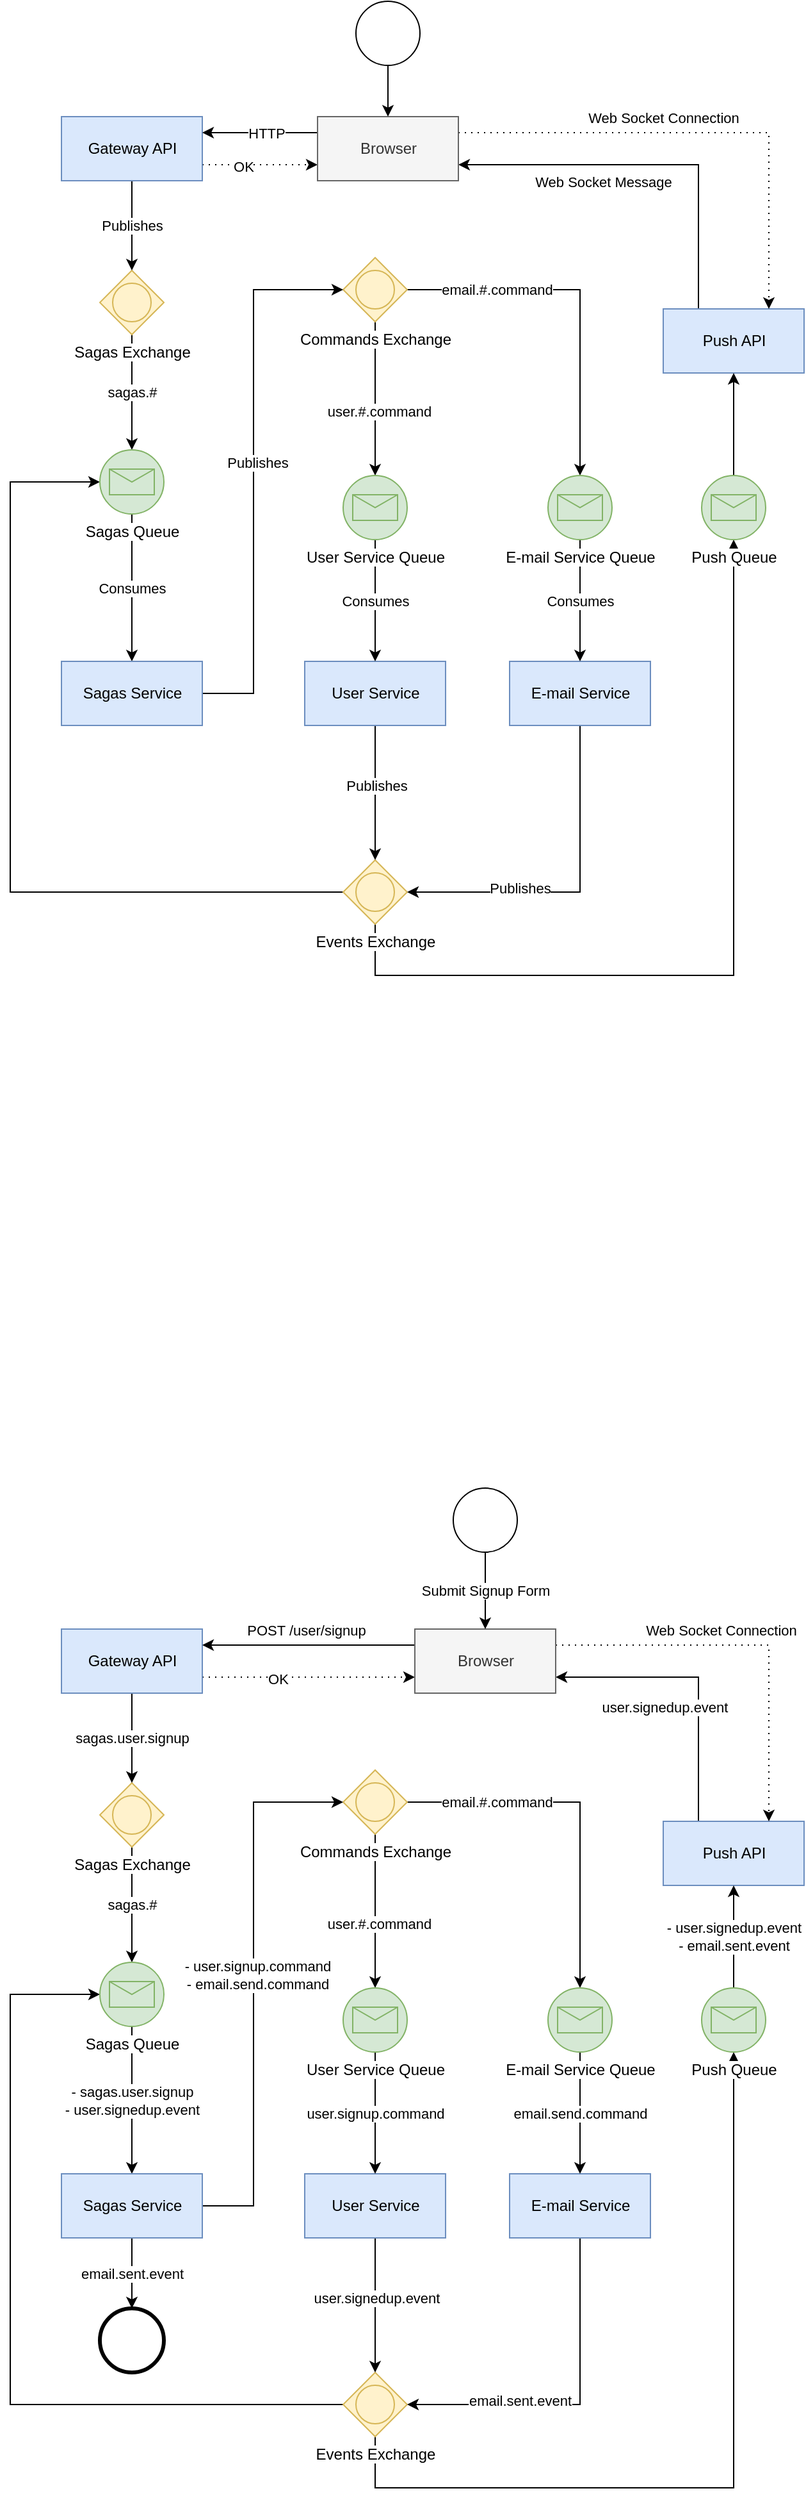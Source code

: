 <mxfile version="15.0.6" type="device"><diagram id="iis16Y2DzYRc9-OQd6Vt" name="Page-1"><mxGraphModel dx="1422" dy="794" grid="1" gridSize="10" guides="1" tooltips="1" connect="1" arrows="1" fold="1" page="1" pageScale="1" pageWidth="827" pageHeight="1169" math="0" shadow="0"><root><mxCell id="0"/><mxCell id="1" parent="0"/><mxCell id="r3z_lDp3cC6oer8Ggp38-29" value="sagas.#" style="edgeStyle=orthogonalEdgeStyle;rounded=0;orthogonalLoop=1;jettySize=auto;html=1;exitX=0.5;exitY=1;exitDx=0;exitDy=0;exitPerimeter=0;entryX=0.5;entryY=0;entryDx=0;entryDy=0;entryPerimeter=0;" edge="1" parent="1" source="r3z_lDp3cC6oer8Ggp38-20" target="r3z_lDp3cC6oer8Ggp38-28"><mxGeometry relative="1" as="geometry"/></mxCell><mxCell id="r3z_lDp3cC6oer8Ggp38-20" value="Sagas Exchange" style="points=[[0.25,0.25,0],[0.5,0,0],[0.75,0.25,0],[1,0.5,0],[0.75,0.75,0],[0.5,1,0],[0.25,0.75,0],[0,0.5,0]];shape=mxgraph.bpmn.gateway2;html=1;verticalLabelPosition=bottom;labelBackgroundColor=#ffffff;verticalAlign=top;align=center;perimeter=rhombusPerimeter;outlineConnect=0;outline=standard;symbol=general;fillColor=#fff2cc;strokeColor=#d6b656;" vertex="1" parent="1"><mxGeometry x="174" y="300" width="50" height="50" as="geometry"/></mxCell><mxCell id="r3z_lDp3cC6oer8Ggp38-43" style="edgeStyle=orthogonalEdgeStyle;rounded=0;orthogonalLoop=1;jettySize=auto;html=1;exitX=0.5;exitY=1;exitDx=0;exitDy=0;exitPerimeter=0;" edge="1" parent="1" source="r3z_lDp3cC6oer8Ggp38-21" target="r3z_lDp3cC6oer8Ggp38-39"><mxGeometry relative="1" as="geometry"/></mxCell><mxCell id="r3z_lDp3cC6oer8Ggp38-44" value="user.#.command" style="edgeLabel;html=1;align=center;verticalAlign=middle;resizable=0;points=[];" vertex="1" connectable="0" parent="r3z_lDp3cC6oer8Ggp38-43"><mxGeometry x="0.167" y="3" relative="1" as="geometry"><mxPoint as="offset"/></mxGeometry></mxCell><mxCell id="r3z_lDp3cC6oer8Ggp38-45" style="edgeStyle=orthogonalEdgeStyle;rounded=0;orthogonalLoop=1;jettySize=auto;html=1;exitX=1;exitY=0.5;exitDx=0;exitDy=0;exitPerimeter=0;entryX=0.5;entryY=0;entryDx=0;entryDy=0;entryPerimeter=0;" edge="1" parent="1" source="r3z_lDp3cC6oer8Ggp38-21" target="r3z_lDp3cC6oer8Ggp38-40"><mxGeometry relative="1" as="geometry"/></mxCell><mxCell id="r3z_lDp3cC6oer8Ggp38-46" value="email.#.command" style="edgeLabel;html=1;align=center;verticalAlign=middle;resizable=0;points=[];" vertex="1" connectable="0" parent="r3z_lDp3cC6oer8Ggp38-45"><mxGeometry x="-0.089" y="1" relative="1" as="geometry"><mxPoint x="-58" y="1" as="offset"/></mxGeometry></mxCell><mxCell id="r3z_lDp3cC6oer8Ggp38-21" value="Commands&amp;nbsp;Exchange" style="points=[[0.25,0.25,0],[0.5,0,0],[0.75,0.25,0],[1,0.5,0],[0.75,0.75,0],[0.5,1,0],[0.25,0.75,0],[0,0.5,0]];shape=mxgraph.bpmn.gateway2;html=1;verticalLabelPosition=bottom;labelBackgroundColor=#ffffff;verticalAlign=top;align=center;perimeter=rhombusPerimeter;outlineConnect=0;outline=standard;symbol=general;fillColor=#fff2cc;strokeColor=#d6b656;" vertex="1" parent="1"><mxGeometry x="364" y="290" width="50" height="50" as="geometry"/></mxCell><mxCell id="r3z_lDp3cC6oer8Ggp38-53" style="edgeStyle=orthogonalEdgeStyle;rounded=0;orthogonalLoop=1;jettySize=auto;html=1;exitX=0;exitY=0.5;exitDx=0;exitDy=0;exitPerimeter=0;entryX=0;entryY=0.5;entryDx=0;entryDy=0;entryPerimeter=0;" edge="1" parent="1" source="r3z_lDp3cC6oer8Ggp38-22" target="r3z_lDp3cC6oer8Ggp38-28"><mxGeometry relative="1" as="geometry"><Array as="points"><mxPoint x="104" y="785"/><mxPoint x="104" y="465"/></Array></mxGeometry></mxCell><mxCell id="r3z_lDp3cC6oer8Ggp38-60" style="edgeStyle=orthogonalEdgeStyle;rounded=0;orthogonalLoop=1;jettySize=auto;html=1;exitX=0.5;exitY=1;exitDx=0;exitDy=0;exitPerimeter=0;entryX=0.5;entryY=1;entryDx=0;entryDy=0;entryPerimeter=0;" edge="1" parent="1" source="r3z_lDp3cC6oer8Ggp38-22" target="r3z_lDp3cC6oer8Ggp38-59"><mxGeometry relative="1" as="geometry"><Array as="points"><mxPoint x="389" y="850"/><mxPoint x="669" y="850"/></Array></mxGeometry></mxCell><mxCell id="r3z_lDp3cC6oer8Ggp38-22" value="Events Exchange" style="points=[[0.25,0.25,0],[0.5,0,0],[0.75,0.25,0],[1,0.5,0],[0.75,0.75,0],[0.5,1,0],[0.25,0.75,0],[0,0.5,0]];shape=mxgraph.bpmn.gateway2;html=1;verticalLabelPosition=bottom;labelBackgroundColor=#ffffff;verticalAlign=top;align=center;perimeter=rhombusPerimeter;outlineConnect=0;outline=standard;symbol=general;fillColor=#fff2cc;strokeColor=#d6b656;" vertex="1" parent="1"><mxGeometry x="364" y="760" width="50" height="50" as="geometry"/></mxCell><mxCell id="r3z_lDp3cC6oer8Ggp38-25" value="Publishes" style="edgeStyle=orthogonalEdgeStyle;rounded=0;orthogonalLoop=1;jettySize=auto;html=1;exitX=0.5;exitY=1;exitDx=0;exitDy=0;entryX=0.5;entryY=0;entryDx=0;entryDy=0;entryPerimeter=0;" edge="1" parent="1" source="r3z_lDp3cC6oer8Ggp38-24" target="r3z_lDp3cC6oer8Ggp38-20"><mxGeometry relative="1" as="geometry"/></mxCell><mxCell id="r3z_lDp3cC6oer8Ggp38-65" style="edgeStyle=orthogonalEdgeStyle;rounded=0;orthogonalLoop=1;jettySize=auto;html=1;exitX=1;exitY=0.75;exitDx=0;exitDy=0;entryX=0;entryY=0.75;entryDx=0;entryDy=0;startArrow=none;startFill=0;dashed=1;dashPattern=1 4;" edge="1" parent="1" source="r3z_lDp3cC6oer8Ggp38-24" target="r3z_lDp3cC6oer8Ggp38-62"><mxGeometry relative="1" as="geometry"/></mxCell><mxCell id="r3z_lDp3cC6oer8Ggp38-67" value="OK" style="edgeLabel;html=1;align=center;verticalAlign=middle;resizable=0;points=[];" vertex="1" connectable="0" parent="r3z_lDp3cC6oer8Ggp38-65"><mxGeometry x="-0.289" relative="1" as="geometry"><mxPoint y="1" as="offset"/></mxGeometry></mxCell><mxCell id="r3z_lDp3cC6oer8Ggp38-24" value="Gateway API" style="html=1;fillColor=#dae8fc;strokeColor=#6c8ebf;" vertex="1" parent="1"><mxGeometry x="144" y="180" width="110" height="50" as="geometry"/></mxCell><mxCell id="r3z_lDp3cC6oer8Ggp38-32" value="Consumes" style="edgeStyle=orthogonalEdgeStyle;rounded=0;orthogonalLoop=1;jettySize=auto;html=1;exitX=0.5;exitY=1;exitDx=0;exitDy=0;exitPerimeter=0;entryX=0.5;entryY=0;entryDx=0;entryDy=0;" edge="1" parent="1" source="r3z_lDp3cC6oer8Ggp38-28" target="r3z_lDp3cC6oer8Ggp38-30"><mxGeometry relative="1" as="geometry"/></mxCell><mxCell id="r3z_lDp3cC6oer8Ggp38-28" value="Sagas Queue" style="points=[[0.145,0.145,0],[0.5,0,0],[0.855,0.145,0],[1,0.5,0],[0.855,0.855,0],[0.5,1,0],[0.145,0.855,0],[0,0.5,0]];shape=mxgraph.bpmn.event;html=1;verticalLabelPosition=bottom;labelBackgroundColor=#ffffff;verticalAlign=top;align=center;perimeter=ellipsePerimeter;outlineConnect=0;aspect=fixed;outline=standard;symbol=message;fillColor=#d5e8d4;strokeColor=#82b366;" vertex="1" parent="1"><mxGeometry x="174" y="440" width="50" height="50" as="geometry"/></mxCell><mxCell id="r3z_lDp3cC6oer8Ggp38-33" style="edgeStyle=orthogonalEdgeStyle;rounded=0;orthogonalLoop=1;jettySize=auto;html=1;exitX=1;exitY=0.5;exitDx=0;exitDy=0;entryX=0;entryY=0.5;entryDx=0;entryDy=0;entryPerimeter=0;" edge="1" parent="1" source="r3z_lDp3cC6oer8Ggp38-30" target="r3z_lDp3cC6oer8Ggp38-21"><mxGeometry relative="1" as="geometry"><Array as="points"><mxPoint x="294" y="630"/><mxPoint x="294" y="315"/></Array></mxGeometry></mxCell><mxCell id="r3z_lDp3cC6oer8Ggp38-34" value="Publishes" style="edgeLabel;html=1;align=center;verticalAlign=middle;resizable=0;points=[];" vertex="1" connectable="0" parent="r3z_lDp3cC6oer8Ggp38-33"><mxGeometry x="0.035" y="-3" relative="1" as="geometry"><mxPoint as="offset"/></mxGeometry></mxCell><mxCell id="r3z_lDp3cC6oer8Ggp38-30" value="Sagas Service" style="html=1;fillColor=#dae8fc;strokeColor=#6c8ebf;" vertex="1" parent="1"><mxGeometry x="144" y="605" width="110" height="50" as="geometry"/></mxCell><mxCell id="r3z_lDp3cC6oer8Ggp38-49" style="edgeStyle=orthogonalEdgeStyle;rounded=0;orthogonalLoop=1;jettySize=auto;html=1;exitX=0.5;exitY=1;exitDx=0;exitDy=0;entryX=0.5;entryY=0;entryDx=0;entryDy=0;entryPerimeter=0;" edge="1" parent="1" source="r3z_lDp3cC6oer8Ggp38-35" target="r3z_lDp3cC6oer8Ggp38-22"><mxGeometry relative="1" as="geometry"/></mxCell><mxCell id="r3z_lDp3cC6oer8Ggp38-51" value="Publishes" style="edgeLabel;html=1;align=center;verticalAlign=middle;resizable=0;points=[];" vertex="1" connectable="0" parent="r3z_lDp3cC6oer8Ggp38-49"><mxGeometry x="-0.11" relative="1" as="geometry"><mxPoint x="1" as="offset"/></mxGeometry></mxCell><mxCell id="r3z_lDp3cC6oer8Ggp38-35" value="User Service" style="html=1;fillColor=#dae8fc;strokeColor=#6c8ebf;" vertex="1" parent="1"><mxGeometry x="334" y="605" width="110" height="50" as="geometry"/></mxCell><mxCell id="r3z_lDp3cC6oer8Ggp38-50" style="edgeStyle=orthogonalEdgeStyle;rounded=0;orthogonalLoop=1;jettySize=auto;html=1;exitX=0.5;exitY=1;exitDx=0;exitDy=0;entryX=1;entryY=0.5;entryDx=0;entryDy=0;entryPerimeter=0;" edge="1" parent="1" source="r3z_lDp3cC6oer8Ggp38-36" target="r3z_lDp3cC6oer8Ggp38-22"><mxGeometry relative="1" as="geometry"/></mxCell><mxCell id="r3z_lDp3cC6oer8Ggp38-52" value="Publishes" style="edgeLabel;html=1;align=center;verticalAlign=middle;resizable=0;points=[];" vertex="1" connectable="0" parent="r3z_lDp3cC6oer8Ggp38-50"><mxGeometry x="0.336" y="-3" relative="1" as="geometry"><mxPoint as="offset"/></mxGeometry></mxCell><mxCell id="r3z_lDp3cC6oer8Ggp38-36" value="E-mail Service" style="html=1;fillColor=#dae8fc;strokeColor=#6c8ebf;" vertex="1" parent="1"><mxGeometry x="494" y="605" width="110" height="50" as="geometry"/></mxCell><mxCell id="r3z_lDp3cC6oer8Ggp38-41" value="Consumes" style="edgeStyle=orthogonalEdgeStyle;rounded=0;orthogonalLoop=1;jettySize=auto;html=1;exitX=0.5;exitY=1;exitDx=0;exitDy=0;exitPerimeter=0;entryX=0.5;entryY=0;entryDx=0;entryDy=0;" edge="1" parent="1" source="r3z_lDp3cC6oer8Ggp38-39" target="r3z_lDp3cC6oer8Ggp38-35"><mxGeometry relative="1" as="geometry"/></mxCell><mxCell id="r3z_lDp3cC6oer8Ggp38-39" value="User Service Queue" style="points=[[0.145,0.145,0],[0.5,0,0],[0.855,0.145,0],[1,0.5,0],[0.855,0.855,0],[0.5,1,0],[0.145,0.855,0],[0,0.5,0]];shape=mxgraph.bpmn.event;html=1;verticalLabelPosition=bottom;labelBackgroundColor=#ffffff;verticalAlign=top;align=center;perimeter=ellipsePerimeter;outlineConnect=0;aspect=fixed;outline=standard;symbol=message;fillColor=#d5e8d4;strokeColor=#82b366;" vertex="1" parent="1"><mxGeometry x="364" y="460" width="50" height="50" as="geometry"/></mxCell><mxCell id="r3z_lDp3cC6oer8Ggp38-42" value="Consumes" style="edgeStyle=orthogonalEdgeStyle;rounded=0;orthogonalLoop=1;jettySize=auto;html=1;exitX=0.5;exitY=1;exitDx=0;exitDy=0;exitPerimeter=0;entryX=0.5;entryY=0;entryDx=0;entryDy=0;" edge="1" parent="1" source="r3z_lDp3cC6oer8Ggp38-40" target="r3z_lDp3cC6oer8Ggp38-36"><mxGeometry relative="1" as="geometry"/></mxCell><mxCell id="r3z_lDp3cC6oer8Ggp38-40" value="E-mail Service Queue" style="points=[[0.145,0.145,0],[0.5,0,0],[0.855,0.145,0],[1,0.5,0],[0.855,0.855,0],[0.5,1,0],[0.145,0.855,0],[0,0.5,0]];shape=mxgraph.bpmn.event;html=1;verticalLabelPosition=bottom;labelBackgroundColor=#ffffff;verticalAlign=top;align=center;perimeter=ellipsePerimeter;outlineConnect=0;aspect=fixed;outline=standard;symbol=message;fillColor=#d5e8d4;strokeColor=#82b366;" vertex="1" parent="1"><mxGeometry x="524" y="460" width="50" height="50" as="geometry"/></mxCell><mxCell id="r3z_lDp3cC6oer8Ggp38-78" style="edgeStyle=orthogonalEdgeStyle;rounded=0;orthogonalLoop=1;jettySize=auto;html=1;exitX=0.25;exitY=0;exitDx=0;exitDy=0;entryX=1;entryY=0.75;entryDx=0;entryDy=0;startArrow=none;startFill=0;" edge="1" parent="1" source="r3z_lDp3cC6oer8Ggp38-58" target="r3z_lDp3cC6oer8Ggp38-62"><mxGeometry relative="1" as="geometry"/></mxCell><mxCell id="r3z_lDp3cC6oer8Ggp38-79" value="Web Socket Message" style="edgeLabel;html=1;align=center;verticalAlign=middle;resizable=0;points=[];" vertex="1" connectable="0" parent="r3z_lDp3cC6oer8Ggp38-78"><mxGeometry x="0.247" y="1" relative="1" as="geometry"><mxPoint y="12" as="offset"/></mxGeometry></mxCell><mxCell id="r3z_lDp3cC6oer8Ggp38-58" value="Push API" style="html=1;fillColor=#dae8fc;strokeColor=#6c8ebf;" vertex="1" parent="1"><mxGeometry x="614" y="330" width="110" height="50" as="geometry"/></mxCell><mxCell id="r3z_lDp3cC6oer8Ggp38-61" style="edgeStyle=orthogonalEdgeStyle;rounded=0;orthogonalLoop=1;jettySize=auto;html=1;exitX=0.5;exitY=0;exitDx=0;exitDy=0;exitPerimeter=0;entryX=0.5;entryY=1;entryDx=0;entryDy=0;" edge="1" parent="1" source="r3z_lDp3cC6oer8Ggp38-59" target="r3z_lDp3cC6oer8Ggp38-58"><mxGeometry relative="1" as="geometry"/></mxCell><mxCell id="r3z_lDp3cC6oer8Ggp38-59" value="Push Queue" style="points=[[0.145,0.145,0],[0.5,0,0],[0.855,0.145,0],[1,0.5,0],[0.855,0.855,0],[0.5,1,0],[0.145,0.855,0],[0,0.5,0]];shape=mxgraph.bpmn.event;html=1;verticalLabelPosition=bottom;labelBackgroundColor=#ffffff;verticalAlign=top;align=center;perimeter=ellipsePerimeter;outlineConnect=0;aspect=fixed;outline=standard;symbol=message;fillColor=#d5e8d4;strokeColor=#82b366;" vertex="1" parent="1"><mxGeometry x="644" y="460" width="50" height="50" as="geometry"/></mxCell><mxCell id="r3z_lDp3cC6oer8Ggp38-68" style="edgeStyle=orthogonalEdgeStyle;rounded=0;orthogonalLoop=1;jettySize=auto;html=1;exitX=0;exitY=0.25;exitDx=0;exitDy=0;entryX=1;entryY=0.25;entryDx=0;entryDy=0;startArrow=none;startFill=0;" edge="1" parent="1" source="r3z_lDp3cC6oer8Ggp38-62" target="r3z_lDp3cC6oer8Ggp38-24"><mxGeometry relative="1" as="geometry"/></mxCell><mxCell id="r3z_lDp3cC6oer8Ggp38-69" value="HTTP" style="edgeLabel;html=1;align=center;verticalAlign=middle;resizable=0;points=[];" vertex="1" connectable="0" parent="r3z_lDp3cC6oer8Ggp38-68"><mxGeometry x="-0.244" relative="1" as="geometry"><mxPoint x="-6" as="offset"/></mxGeometry></mxCell><mxCell id="r3z_lDp3cC6oer8Ggp38-70" style="edgeStyle=orthogonalEdgeStyle;rounded=0;orthogonalLoop=1;jettySize=auto;html=1;exitX=1;exitY=0.25;exitDx=0;exitDy=0;entryX=0.75;entryY=0;entryDx=0;entryDy=0;startArrow=none;startFill=0;dashed=1;dashPattern=1 4;" edge="1" parent="1" source="r3z_lDp3cC6oer8Ggp38-62" target="r3z_lDp3cC6oer8Ggp38-58"><mxGeometry relative="1" as="geometry"/></mxCell><mxCell id="r3z_lDp3cC6oer8Ggp38-77" value="Web Socket Connection" style="edgeLabel;html=1;align=center;verticalAlign=middle;resizable=0;points=[];" vertex="1" connectable="0" parent="r3z_lDp3cC6oer8Ggp38-70"><mxGeometry x="-0.184" relative="1" as="geometry"><mxPoint x="5" y="-12" as="offset"/></mxGeometry></mxCell><mxCell id="r3z_lDp3cC6oer8Ggp38-62" value="Browser" style="html=1;fillColor=#f5f5f5;strokeColor=#666666;fontColor=#333333;" vertex="1" parent="1"><mxGeometry x="344" y="180" width="110" height="50" as="geometry"/></mxCell><mxCell id="r3z_lDp3cC6oer8Ggp38-82" style="edgeStyle=orthogonalEdgeStyle;rounded=0;orthogonalLoop=1;jettySize=auto;html=1;exitX=0.5;exitY=1;exitDx=0;exitDy=0;exitPerimeter=0;entryX=0.5;entryY=0;entryDx=0;entryDy=0;startArrow=none;startFill=0;" edge="1" parent="1" source="r3z_lDp3cC6oer8Ggp38-81" target="r3z_lDp3cC6oer8Ggp38-62"><mxGeometry relative="1" as="geometry"/></mxCell><mxCell id="r3z_lDp3cC6oer8Ggp38-81" value="" style="points=[[0.145,0.145,0],[0.5,0,0],[0.855,0.145,0],[1,0.5,0],[0.855,0.855,0],[0.5,1,0],[0.145,0.855,0],[0,0.5,0]];shape=mxgraph.bpmn.event;html=1;verticalLabelPosition=bottom;labelBackgroundColor=#ffffff;verticalAlign=top;align=center;perimeter=ellipsePerimeter;outlineConnect=0;aspect=fixed;outline=standard;symbol=general;" vertex="1" parent="1"><mxGeometry x="374" y="90" width="50" height="50" as="geometry"/></mxCell><mxCell id="r3z_lDp3cC6oer8Ggp38-83" value="sagas.#" style="edgeStyle=orthogonalEdgeStyle;rounded=0;orthogonalLoop=1;jettySize=auto;html=1;exitX=0.5;exitY=1;exitDx=0;exitDy=0;exitPerimeter=0;entryX=0.5;entryY=0;entryDx=0;entryDy=0;entryPerimeter=0;" edge="1" parent="1" source="r3z_lDp3cC6oer8Ggp38-84" target="r3z_lDp3cC6oer8Ggp38-98"><mxGeometry relative="1" as="geometry"/></mxCell><mxCell id="r3z_lDp3cC6oer8Ggp38-84" value="Sagas Exchange" style="points=[[0.25,0.25,0],[0.5,0,0],[0.75,0.25,0],[1,0.5,0],[0.75,0.75,0],[0.5,1,0],[0.25,0.75,0],[0,0.5,0]];shape=mxgraph.bpmn.gateway2;html=1;verticalLabelPosition=bottom;labelBackgroundColor=#ffffff;verticalAlign=top;align=center;perimeter=rhombusPerimeter;outlineConnect=0;outline=standard;symbol=general;fillColor=#fff2cc;strokeColor=#d6b656;" vertex="1" parent="1"><mxGeometry x="174" y="1480" width="50" height="50" as="geometry"/></mxCell><mxCell id="r3z_lDp3cC6oer8Ggp38-85" style="edgeStyle=orthogonalEdgeStyle;rounded=0;orthogonalLoop=1;jettySize=auto;html=1;exitX=0.5;exitY=1;exitDx=0;exitDy=0;exitPerimeter=0;" edge="1" parent="1" source="r3z_lDp3cC6oer8Ggp38-89" target="r3z_lDp3cC6oer8Ggp38-109"><mxGeometry relative="1" as="geometry"/></mxCell><mxCell id="r3z_lDp3cC6oer8Ggp38-86" value="user.#.command" style="edgeLabel;html=1;align=center;verticalAlign=middle;resizable=0;points=[];" vertex="1" connectable="0" parent="r3z_lDp3cC6oer8Ggp38-85"><mxGeometry x="0.167" y="3" relative="1" as="geometry"><mxPoint as="offset"/></mxGeometry></mxCell><mxCell id="r3z_lDp3cC6oer8Ggp38-87" style="edgeStyle=orthogonalEdgeStyle;rounded=0;orthogonalLoop=1;jettySize=auto;html=1;exitX=1;exitY=0.5;exitDx=0;exitDy=0;exitPerimeter=0;entryX=0.5;entryY=0;entryDx=0;entryDy=0;entryPerimeter=0;" edge="1" parent="1" source="r3z_lDp3cC6oer8Ggp38-89" target="r3z_lDp3cC6oer8Ggp38-111"><mxGeometry relative="1" as="geometry"/></mxCell><mxCell id="r3z_lDp3cC6oer8Ggp38-88" value="email.#.command" style="edgeLabel;html=1;align=center;verticalAlign=middle;resizable=0;points=[];" vertex="1" connectable="0" parent="r3z_lDp3cC6oer8Ggp38-87"><mxGeometry x="-0.089" y="1" relative="1" as="geometry"><mxPoint x="-58" y="1" as="offset"/></mxGeometry></mxCell><mxCell id="r3z_lDp3cC6oer8Ggp38-89" value="Commands&amp;nbsp;Exchange" style="points=[[0.25,0.25,0],[0.5,0,0],[0.75,0.25,0],[1,0.5,0],[0.75,0.75,0],[0.5,1,0],[0.25,0.75,0],[0,0.5,0]];shape=mxgraph.bpmn.gateway2;html=1;verticalLabelPosition=bottom;labelBackgroundColor=#ffffff;verticalAlign=top;align=center;perimeter=rhombusPerimeter;outlineConnect=0;outline=standard;symbol=general;fillColor=#fff2cc;strokeColor=#d6b656;" vertex="1" parent="1"><mxGeometry x="364" y="1470" width="50" height="50" as="geometry"/></mxCell><mxCell id="r3z_lDp3cC6oer8Ggp38-90" style="edgeStyle=orthogonalEdgeStyle;rounded=0;orthogonalLoop=1;jettySize=auto;html=1;exitX=0;exitY=0.5;exitDx=0;exitDy=0;exitPerimeter=0;entryX=0;entryY=0.5;entryDx=0;entryDy=0;entryPerimeter=0;" edge="1" parent="1" source="r3z_lDp3cC6oer8Ggp38-92" target="r3z_lDp3cC6oer8Ggp38-98"><mxGeometry relative="1" as="geometry"><Array as="points"><mxPoint x="104" y="1965"/><mxPoint x="104" y="1645"/></Array></mxGeometry></mxCell><mxCell id="r3z_lDp3cC6oer8Ggp38-91" style="edgeStyle=orthogonalEdgeStyle;rounded=0;orthogonalLoop=1;jettySize=auto;html=1;exitX=0.5;exitY=1;exitDx=0;exitDy=0;exitPerimeter=0;entryX=0.5;entryY=1;entryDx=0;entryDy=0;entryPerimeter=0;" edge="1" parent="1" source="r3z_lDp3cC6oer8Ggp38-92" target="r3z_lDp3cC6oer8Ggp38-116"><mxGeometry relative="1" as="geometry"><Array as="points"><mxPoint x="389" y="2030"/><mxPoint x="669" y="2030"/></Array></mxGeometry></mxCell><mxCell id="r3z_lDp3cC6oer8Ggp38-92" value="Events Exchange" style="points=[[0.25,0.25,0],[0.5,0,0],[0.75,0.25,0],[1,0.5,0],[0.75,0.75,0],[0.5,1,0],[0.25,0.75,0],[0,0.5,0]];shape=mxgraph.bpmn.gateway2;html=1;verticalLabelPosition=bottom;labelBackgroundColor=#ffffff;verticalAlign=top;align=center;perimeter=rhombusPerimeter;outlineConnect=0;outline=standard;symbol=general;fillColor=#fff2cc;strokeColor=#d6b656;" vertex="1" parent="1"><mxGeometry x="364" y="1940" width="50" height="50" as="geometry"/></mxCell><mxCell id="r3z_lDp3cC6oer8Ggp38-93" value="sagas.user.signup" style="edgeStyle=orthogonalEdgeStyle;rounded=0;orthogonalLoop=1;jettySize=auto;html=1;exitX=0.5;exitY=1;exitDx=0;exitDy=0;entryX=0.5;entryY=0;entryDx=0;entryDy=0;entryPerimeter=0;" edge="1" parent="1" source="r3z_lDp3cC6oer8Ggp38-96" target="r3z_lDp3cC6oer8Ggp38-84"><mxGeometry relative="1" as="geometry"/></mxCell><mxCell id="r3z_lDp3cC6oer8Ggp38-94" style="edgeStyle=orthogonalEdgeStyle;rounded=0;orthogonalLoop=1;jettySize=auto;html=1;exitX=1;exitY=0.75;exitDx=0;exitDy=0;entryX=0;entryY=0.75;entryDx=0;entryDy=0;startArrow=none;startFill=0;dashed=1;dashPattern=1 4;" edge="1" parent="1" source="r3z_lDp3cC6oer8Ggp38-96" target="r3z_lDp3cC6oer8Ggp38-121"><mxGeometry relative="1" as="geometry"/></mxCell><mxCell id="r3z_lDp3cC6oer8Ggp38-95" value="OK" style="edgeLabel;html=1;align=center;verticalAlign=middle;resizable=0;points=[];" vertex="1" connectable="0" parent="r3z_lDp3cC6oer8Ggp38-94"><mxGeometry x="-0.289" relative="1" as="geometry"><mxPoint y="1" as="offset"/></mxGeometry></mxCell><mxCell id="r3z_lDp3cC6oer8Ggp38-96" value="Gateway API" style="html=1;fillColor=#dae8fc;strokeColor=#6c8ebf;" vertex="1" parent="1"><mxGeometry x="144" y="1360" width="110" height="50" as="geometry"/></mxCell><mxCell id="r3z_lDp3cC6oer8Ggp38-97" value="- sagas.user.signup&lt;br&gt;- user.signedup.event" style="edgeStyle=orthogonalEdgeStyle;rounded=0;orthogonalLoop=1;jettySize=auto;html=1;exitX=0.5;exitY=1;exitDx=0;exitDy=0;exitPerimeter=0;entryX=0.5;entryY=0;entryDx=0;entryDy=0;" edge="1" parent="1" source="r3z_lDp3cC6oer8Ggp38-98" target="r3z_lDp3cC6oer8Ggp38-101"><mxGeometry relative="1" as="geometry"/></mxCell><mxCell id="r3z_lDp3cC6oer8Ggp38-98" value="Sagas Queue" style="points=[[0.145,0.145,0],[0.5,0,0],[0.855,0.145,0],[1,0.5,0],[0.855,0.855,0],[0.5,1,0],[0.145,0.855,0],[0,0.5,0]];shape=mxgraph.bpmn.event;html=1;verticalLabelPosition=bottom;labelBackgroundColor=#ffffff;verticalAlign=top;align=center;perimeter=ellipsePerimeter;outlineConnect=0;aspect=fixed;outline=standard;symbol=message;fillColor=#d5e8d4;strokeColor=#82b366;" vertex="1" parent="1"><mxGeometry x="174" y="1620" width="50" height="50" as="geometry"/></mxCell><mxCell id="r3z_lDp3cC6oer8Ggp38-99" style="edgeStyle=orthogonalEdgeStyle;rounded=0;orthogonalLoop=1;jettySize=auto;html=1;exitX=1;exitY=0.5;exitDx=0;exitDy=0;entryX=0;entryY=0.5;entryDx=0;entryDy=0;entryPerimeter=0;" edge="1" parent="1" source="r3z_lDp3cC6oer8Ggp38-101" target="r3z_lDp3cC6oer8Ggp38-89"><mxGeometry relative="1" as="geometry"><Array as="points"><mxPoint x="294" y="1810"/><mxPoint x="294" y="1495"/></Array></mxGeometry></mxCell><mxCell id="r3z_lDp3cC6oer8Ggp38-100" value="- user.signup.command&lt;br&gt;- email.send.command" style="edgeLabel;html=1;align=center;verticalAlign=middle;resizable=0;points=[];" vertex="1" connectable="0" parent="r3z_lDp3cC6oer8Ggp38-99"><mxGeometry x="0.035" y="-3" relative="1" as="geometry"><mxPoint as="offset"/></mxGeometry></mxCell><mxCell id="r3z_lDp3cC6oer8Ggp38-125" value="email.sent.event" style="edgeStyle=orthogonalEdgeStyle;rounded=0;orthogonalLoop=1;jettySize=auto;html=1;exitX=0.5;exitY=1;exitDx=0;exitDy=0;entryX=0.5;entryY=0;entryDx=0;entryDy=0;entryPerimeter=0;startArrow=none;startFill=0;" edge="1" parent="1" source="r3z_lDp3cC6oer8Ggp38-101" target="r3z_lDp3cC6oer8Ggp38-124"><mxGeometry relative="1" as="geometry"/></mxCell><mxCell id="r3z_lDp3cC6oer8Ggp38-101" value="Sagas Service" style="html=1;fillColor=#dae8fc;strokeColor=#6c8ebf;" vertex="1" parent="1"><mxGeometry x="144" y="1785" width="110" height="50" as="geometry"/></mxCell><mxCell id="r3z_lDp3cC6oer8Ggp38-102" style="edgeStyle=orthogonalEdgeStyle;rounded=0;orthogonalLoop=1;jettySize=auto;html=1;exitX=0.5;exitY=1;exitDx=0;exitDy=0;entryX=0.5;entryY=0;entryDx=0;entryDy=0;entryPerimeter=0;" edge="1" parent="1" source="r3z_lDp3cC6oer8Ggp38-104" target="r3z_lDp3cC6oer8Ggp38-92"><mxGeometry relative="1" as="geometry"/></mxCell><mxCell id="r3z_lDp3cC6oer8Ggp38-103" value="user.signedup.event" style="edgeLabel;html=1;align=center;verticalAlign=middle;resizable=0;points=[];" vertex="1" connectable="0" parent="r3z_lDp3cC6oer8Ggp38-102"><mxGeometry x="-0.11" relative="1" as="geometry"><mxPoint x="1" as="offset"/></mxGeometry></mxCell><mxCell id="r3z_lDp3cC6oer8Ggp38-104" value="User Service" style="html=1;fillColor=#dae8fc;strokeColor=#6c8ebf;" vertex="1" parent="1"><mxGeometry x="334" y="1785" width="110" height="50" as="geometry"/></mxCell><mxCell id="r3z_lDp3cC6oer8Ggp38-105" style="edgeStyle=orthogonalEdgeStyle;rounded=0;orthogonalLoop=1;jettySize=auto;html=1;exitX=0.5;exitY=1;exitDx=0;exitDy=0;entryX=1;entryY=0.5;entryDx=0;entryDy=0;entryPerimeter=0;" edge="1" parent="1" source="r3z_lDp3cC6oer8Ggp38-107" target="r3z_lDp3cC6oer8Ggp38-92"><mxGeometry relative="1" as="geometry"/></mxCell><mxCell id="r3z_lDp3cC6oer8Ggp38-106" value="email.sent.event" style="edgeLabel;html=1;align=center;verticalAlign=middle;resizable=0;points=[];" vertex="1" connectable="0" parent="r3z_lDp3cC6oer8Ggp38-105"><mxGeometry x="0.336" y="-3" relative="1" as="geometry"><mxPoint as="offset"/></mxGeometry></mxCell><mxCell id="r3z_lDp3cC6oer8Ggp38-107" value="E-mail Service" style="html=1;fillColor=#dae8fc;strokeColor=#6c8ebf;" vertex="1" parent="1"><mxGeometry x="494" y="1785" width="110" height="50" as="geometry"/></mxCell><mxCell id="r3z_lDp3cC6oer8Ggp38-108" value="user.signup.command" style="edgeStyle=orthogonalEdgeStyle;rounded=0;orthogonalLoop=1;jettySize=auto;html=1;exitX=0.5;exitY=1;exitDx=0;exitDy=0;exitPerimeter=0;entryX=0.5;entryY=0;entryDx=0;entryDy=0;" edge="1" parent="1" source="r3z_lDp3cC6oer8Ggp38-109" target="r3z_lDp3cC6oer8Ggp38-104"><mxGeometry relative="1" as="geometry"/></mxCell><mxCell id="r3z_lDp3cC6oer8Ggp38-109" value="User Service Queue" style="points=[[0.145,0.145,0],[0.5,0,0],[0.855,0.145,0],[1,0.5,0],[0.855,0.855,0],[0.5,1,0],[0.145,0.855,0],[0,0.5,0]];shape=mxgraph.bpmn.event;html=1;verticalLabelPosition=bottom;labelBackgroundColor=#ffffff;verticalAlign=top;align=center;perimeter=ellipsePerimeter;outlineConnect=0;aspect=fixed;outline=standard;symbol=message;fillColor=#d5e8d4;strokeColor=#82b366;" vertex="1" parent="1"><mxGeometry x="364" y="1640" width="50" height="50" as="geometry"/></mxCell><mxCell id="r3z_lDp3cC6oer8Ggp38-110" value="email.send.command" style="edgeStyle=orthogonalEdgeStyle;rounded=0;orthogonalLoop=1;jettySize=auto;html=1;exitX=0.5;exitY=1;exitDx=0;exitDy=0;exitPerimeter=0;entryX=0.5;entryY=0;entryDx=0;entryDy=0;" edge="1" parent="1" source="r3z_lDp3cC6oer8Ggp38-111" target="r3z_lDp3cC6oer8Ggp38-107"><mxGeometry relative="1" as="geometry"/></mxCell><mxCell id="r3z_lDp3cC6oer8Ggp38-111" value="E-mail Service Queue" style="points=[[0.145,0.145,0],[0.5,0,0],[0.855,0.145,0],[1,0.5,0],[0.855,0.855,0],[0.5,1,0],[0.145,0.855,0],[0,0.5,0]];shape=mxgraph.bpmn.event;html=1;verticalLabelPosition=bottom;labelBackgroundColor=#ffffff;verticalAlign=top;align=center;perimeter=ellipsePerimeter;outlineConnect=0;aspect=fixed;outline=standard;symbol=message;fillColor=#d5e8d4;strokeColor=#82b366;" vertex="1" parent="1"><mxGeometry x="524" y="1640" width="50" height="50" as="geometry"/></mxCell><mxCell id="r3z_lDp3cC6oer8Ggp38-112" style="edgeStyle=orthogonalEdgeStyle;rounded=0;orthogonalLoop=1;jettySize=auto;html=1;exitX=0.25;exitY=0;exitDx=0;exitDy=0;entryX=1;entryY=0.75;entryDx=0;entryDy=0;startArrow=none;startFill=0;" edge="1" parent="1" source="r3z_lDp3cC6oer8Ggp38-114" target="r3z_lDp3cC6oer8Ggp38-121"><mxGeometry relative="1" as="geometry"/></mxCell><mxCell id="r3z_lDp3cC6oer8Ggp38-113" value="user.signedup.event" style="edgeLabel;html=1;align=center;verticalAlign=middle;resizable=0;points=[];" vertex="1" connectable="0" parent="r3z_lDp3cC6oer8Ggp38-112"><mxGeometry x="0.247" y="1" relative="1" as="geometry"><mxPoint y="22" as="offset"/></mxGeometry></mxCell><mxCell id="r3z_lDp3cC6oer8Ggp38-114" value="Push API" style="html=1;fillColor=#dae8fc;strokeColor=#6c8ebf;" vertex="1" parent="1"><mxGeometry x="614" y="1510" width="110" height="50" as="geometry"/></mxCell><mxCell id="r3z_lDp3cC6oer8Ggp38-115" value="- user.signedup.event&lt;br&gt;- email.sent.event" style="edgeStyle=orthogonalEdgeStyle;rounded=0;orthogonalLoop=1;jettySize=auto;html=1;exitX=0.5;exitY=0;exitDx=0;exitDy=0;exitPerimeter=0;entryX=0.5;entryY=1;entryDx=0;entryDy=0;" edge="1" parent="1" source="r3z_lDp3cC6oer8Ggp38-116" target="r3z_lDp3cC6oer8Ggp38-114"><mxGeometry relative="1" as="geometry"/></mxCell><mxCell id="r3z_lDp3cC6oer8Ggp38-116" value="Push Queue" style="points=[[0.145,0.145,0],[0.5,0,0],[0.855,0.145,0],[1,0.5,0],[0.855,0.855,0],[0.5,1,0],[0.145,0.855,0],[0,0.5,0]];shape=mxgraph.bpmn.event;html=1;verticalLabelPosition=bottom;labelBackgroundColor=#ffffff;verticalAlign=top;align=center;perimeter=ellipsePerimeter;outlineConnect=0;aspect=fixed;outline=standard;symbol=message;fillColor=#d5e8d4;strokeColor=#82b366;" vertex="1" parent="1"><mxGeometry x="644" y="1640" width="50" height="50" as="geometry"/></mxCell><mxCell id="r3z_lDp3cC6oer8Ggp38-117" style="edgeStyle=orthogonalEdgeStyle;rounded=0;orthogonalLoop=1;jettySize=auto;html=1;exitX=0;exitY=0.25;exitDx=0;exitDy=0;entryX=1;entryY=0.25;entryDx=0;entryDy=0;startArrow=none;startFill=0;" edge="1" parent="1" source="r3z_lDp3cC6oer8Ggp38-121" target="r3z_lDp3cC6oer8Ggp38-96"><mxGeometry relative="1" as="geometry"/></mxCell><mxCell id="r3z_lDp3cC6oer8Ggp38-118" value="POST /user/signup" style="edgeLabel;html=1;align=center;verticalAlign=middle;resizable=0;points=[];" vertex="1" connectable="0" parent="r3z_lDp3cC6oer8Ggp38-117"><mxGeometry x="-0.244" relative="1" as="geometry"><mxPoint x="-23" y="-12" as="offset"/></mxGeometry></mxCell><mxCell id="r3z_lDp3cC6oer8Ggp38-119" style="edgeStyle=orthogonalEdgeStyle;rounded=0;orthogonalLoop=1;jettySize=auto;html=1;exitX=1;exitY=0.25;exitDx=0;exitDy=0;entryX=0.75;entryY=0;entryDx=0;entryDy=0;startArrow=none;startFill=0;dashed=1;dashPattern=1 4;" edge="1" parent="1" source="r3z_lDp3cC6oer8Ggp38-121" target="r3z_lDp3cC6oer8Ggp38-114"><mxGeometry relative="1" as="geometry"/></mxCell><mxCell id="r3z_lDp3cC6oer8Ggp38-120" value="Web Socket Connection" style="edgeLabel;html=1;align=center;verticalAlign=middle;resizable=0;points=[];" vertex="1" connectable="0" parent="r3z_lDp3cC6oer8Ggp38-119"><mxGeometry x="-0.184" relative="1" as="geometry"><mxPoint x="5" y="-12" as="offset"/></mxGeometry></mxCell><mxCell id="r3z_lDp3cC6oer8Ggp38-121" value="Browser" style="html=1;fillColor=#f5f5f5;strokeColor=#666666;fontColor=#333333;" vertex="1" parent="1"><mxGeometry x="420" y="1360" width="110" height="50" as="geometry"/></mxCell><mxCell id="r3z_lDp3cC6oer8Ggp38-122" value="Submit Signup Form" style="edgeStyle=orthogonalEdgeStyle;rounded=0;orthogonalLoop=1;jettySize=auto;html=1;exitX=0.5;exitY=1;exitDx=0;exitDy=0;exitPerimeter=0;entryX=0.5;entryY=0;entryDx=0;entryDy=0;startArrow=none;startFill=0;" edge="1" parent="1" source="r3z_lDp3cC6oer8Ggp38-123" target="r3z_lDp3cC6oer8Ggp38-121"><mxGeometry relative="1" as="geometry"/></mxCell><mxCell id="r3z_lDp3cC6oer8Ggp38-123" value="" style="points=[[0.145,0.145,0],[0.5,0,0],[0.855,0.145,0],[1,0.5,0],[0.855,0.855,0],[0.5,1,0],[0.145,0.855,0],[0,0.5,0]];shape=mxgraph.bpmn.event;html=1;verticalLabelPosition=bottom;labelBackgroundColor=#ffffff;verticalAlign=top;align=center;perimeter=ellipsePerimeter;outlineConnect=0;aspect=fixed;outline=standard;symbol=general;" vertex="1" parent="1"><mxGeometry x="450" y="1250" width="50" height="50" as="geometry"/></mxCell><mxCell id="r3z_lDp3cC6oer8Ggp38-124" value="" style="points=[[0.145,0.145,0],[0.5,0,0],[0.855,0.145,0],[1,0.5,0],[0.855,0.855,0],[0.5,1,0],[0.145,0.855,0],[0,0.5,0]];shape=mxgraph.bpmn.event;html=1;verticalLabelPosition=bottom;labelBackgroundColor=#ffffff;verticalAlign=top;align=center;perimeter=ellipsePerimeter;outlineConnect=0;aspect=fixed;outline=end;symbol=terminate2;" vertex="1" parent="1"><mxGeometry x="174" y="1890" width="50" height="50" as="geometry"/></mxCell></root></mxGraphModel></diagram></mxfile>